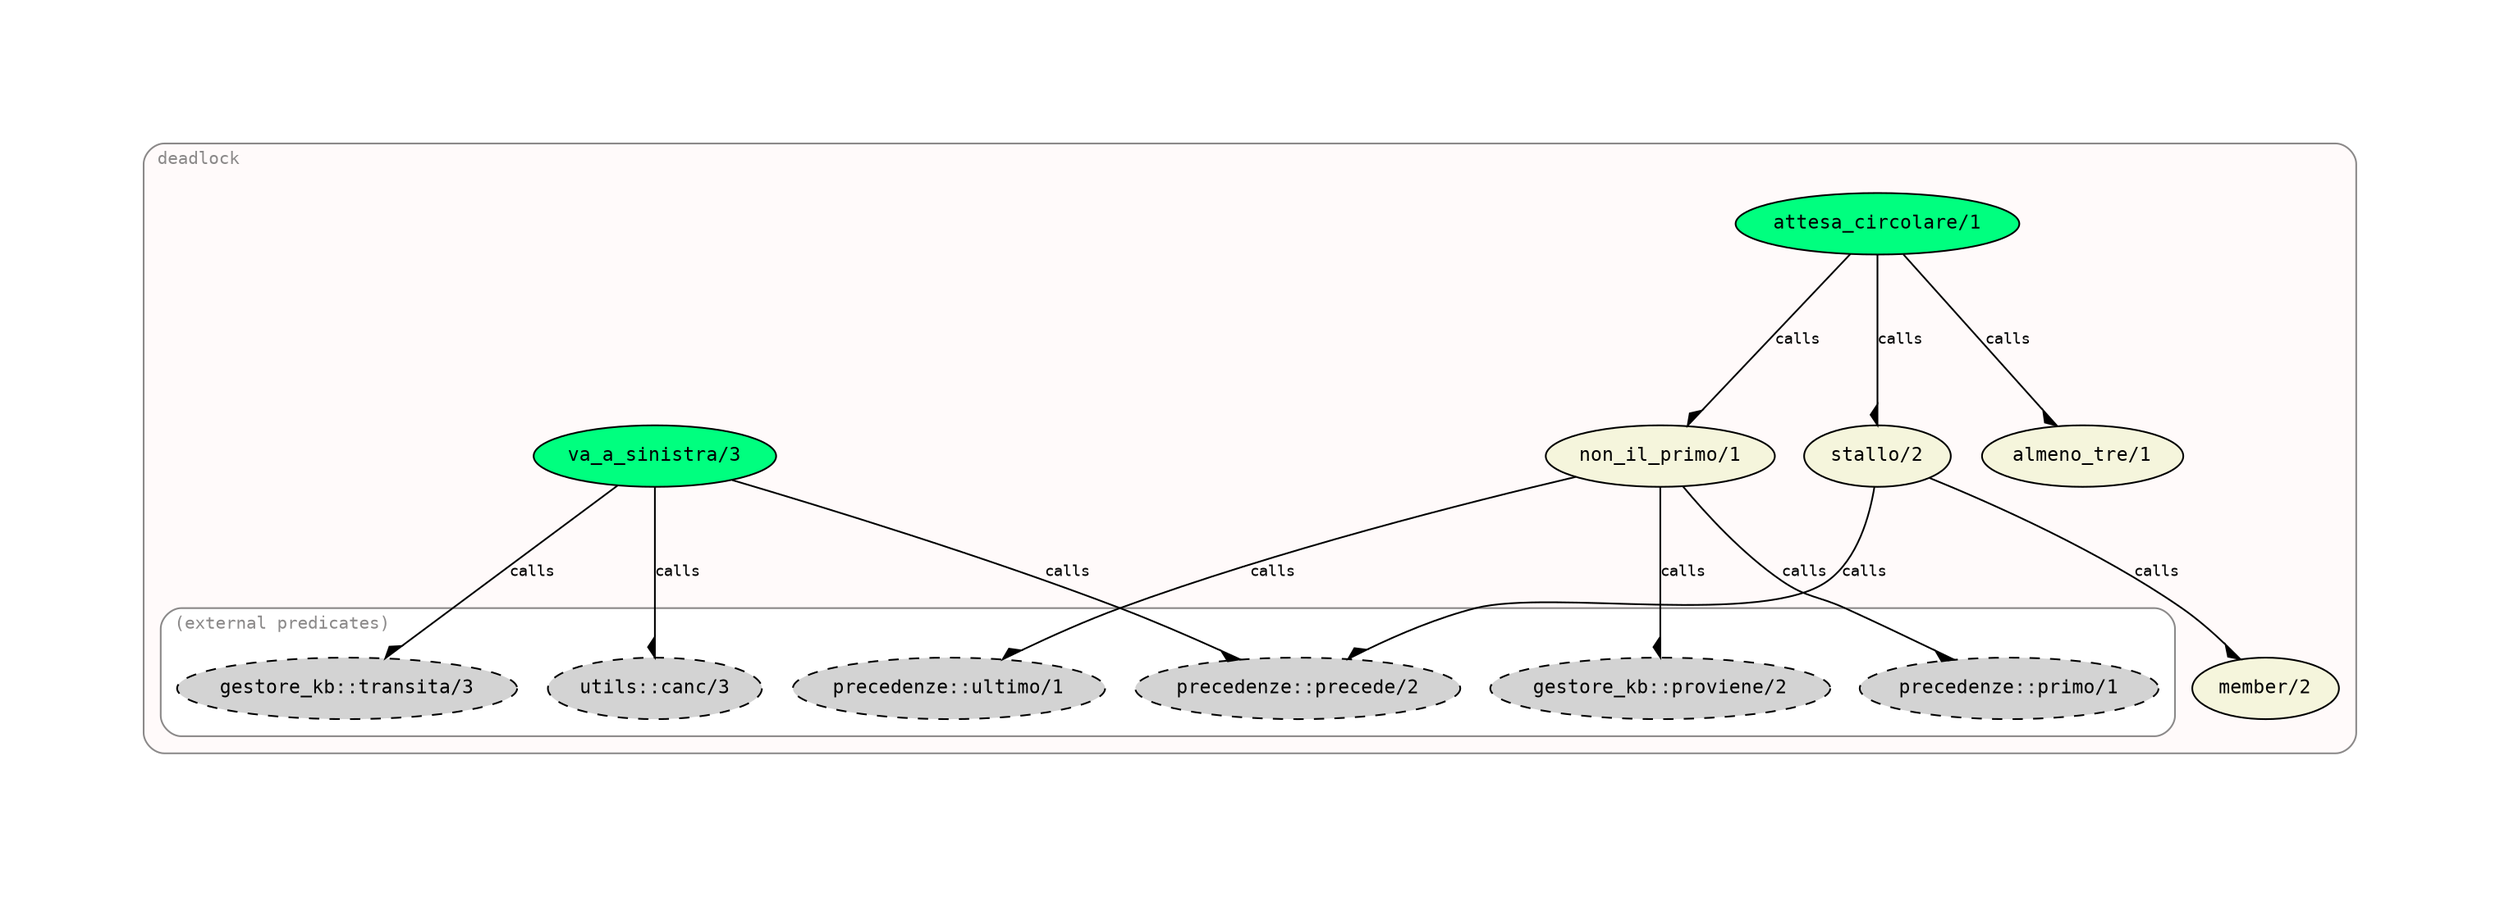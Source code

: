 digraph "deadlock_object" {
rankdir="TB"
ranksep="1.25"
compound="true"
splines="true"
pack="true"
clusterrank="local"
labeljust="l"
margin="1.0"
fontname="Courier"
fontsize="10"
fontcolor="snow4"
pencolor="snow4"
node [shape="ellipse",style="filled",fillcolor="white",fontname="Courier",fontsize="9"]
edge [fontname="Courier",fontsize="9"]

subgraph "cluster_deadlock_object" {
URL=""
tooltip="/home/giuseppe/IA/Progetto/code/prolog/deadlock.lgt"
bgcolor="snow"
style="rounded"
margin="10"
label="deadlock"
"attesa_circolare/1" [shape="ellipse",URL="deadlock_0.html#attesa_circolare/1",tooltip="deadlock_0.html#attesa_circolare/1",style="filled",fillcolor="springgreen",label=<<FONT POINT-SIZE="11"><![CDATA[attesa_circolare/1]]></FONT>>]
"va_a_sinistra/3" [shape="ellipse",URL="deadlock_0.html#va_a_sinistra/3",tooltip="deadlock_0.html#va_a_sinistra/3",style="filled",fillcolor="springgreen",label=<<FONT POINT-SIZE="11"><![CDATA[va_a_sinistra/3]]></FONT>>]
"attesa_circolare/1" [shape="ellipse",URL="deadlock_0.html#attesa_circolare/1",tooltip="deadlock_0.html#attesa_circolare/1",style="filled",fillcolor="springgreen",label=<<FONT POINT-SIZE="11"><![CDATA[attesa_circolare/1]]></FONT>>]
"va_a_sinistra/3" [shape="ellipse",URL="deadlock_0.html#va_a_sinistra/3",tooltip="deadlock_0.html#va_a_sinistra/3",style="filled",fillcolor="springgreen",label=<<FONT POINT-SIZE="11"><![CDATA[va_a_sinistra/3]]></FONT>>]
"non_il_primo/1" [shape="ellipse",style="filled",fillcolor="beige",label=<<FONT POINT-SIZE="11"><![CDATA[non_il_primo/1]]></FONT>>]
"stallo/2" [shape="ellipse",style="filled",fillcolor="beige",label=<<FONT POINT-SIZE="11"><![CDATA[stallo/2]]></FONT>>]
"almeno_tre/1" [shape="ellipse",style="filled",fillcolor="beige",label=<<FONT POINT-SIZE="11"><![CDATA[almeno_tre/1]]></FONT>>]
"member/2" [shape="ellipse",style="filled",fillcolor="beige",label=<<FONT POINT-SIZE="11"><![CDATA[member/2]]></FONT>>]
subgraph "cluster_other" {
URL=""
tooltip="(external predicates)"
bgcolor="white"
style="rounded"
margin="10"
label="(external predicates)"
"gestore_kb::proviene/2" [shape="ellipse",URL="gestore_kb_0.html#proviene/2",tooltip="gestore_kb_0.html#proviene/2",style="filled,dashed",fillcolor="lightgrey",label=<<FONT POINT-SIZE="11"><![CDATA[gestore_kb::proviene/2]]></FONT>>]
"precedenze::primo/1" [shape="ellipse",URL="precedenze_0.html#primo/1",tooltip="precedenze_0.html#primo/1",style="filled,dashed",fillcolor="lightgrey",label=<<FONT POINT-SIZE="11"><![CDATA[precedenze::primo/1]]></FONT>>]
"precedenze::ultimo/1" [shape="ellipse",URL="precedenze_0.html#ultimo/1",tooltip="precedenze_0.html#ultimo/1",style="filled,dashed",fillcolor="lightgrey",label=<<FONT POINT-SIZE="11"><![CDATA[precedenze::ultimo/1]]></FONT>>]
"precedenze::precede/2" [shape="ellipse",URL="precedenze_0.html#precede/2",tooltip="precedenze_0.html#precede/2",style="filled,dashed",fillcolor="lightgrey",label=<<FONT POINT-SIZE="11"><![CDATA[precedenze::precede/2]]></FONT>>]
"gestore_kb::transita/3" [shape="ellipse",URL="gestore_kb_0.html#transita/3",tooltip="gestore_kb_0.html#transita/3",style="filled,dashed",fillcolor="lightgrey",label=<<FONT POINT-SIZE="11"><![CDATA[gestore_kb::transita/3]]></FONT>>]
"utils::canc/3" [shape="ellipse",URL="utils_0.html#canc/3",tooltip="utils_0.html#canc/3",style="filled,dashed",fillcolor="lightgrey",label=<<FONT POINT-SIZE="11"><![CDATA[utils::canc/3]]></FONT>>]
}

"attesa_circolare/1" -> "non_il_primo/1" [arrowhead="rdiamond",tooltip="calls",label=<<![CDATA[calls]]><BR/>>]
"attesa_circolare/1" -> "almeno_tre/1" [arrowhead="rdiamond",tooltip="calls",label=<<![CDATA[calls]]><BR/>>]
"attesa_circolare/1" -> "stallo/2" [arrowhead="rdiamond",tooltip="calls",label=<<![CDATA[calls]]><BR/>>]
"stallo/2" -> "member/2" [arrowhead="rdiamond",tooltip="calls",label=<<![CDATA[calls]]><BR/>>]
"non_il_primo/1" -> "gestore_kb::proviene/2" [arrowhead="rdiamond",tooltip="calls",label=<<![CDATA[calls]]><BR/>>]
"non_il_primo/1" -> "precedenze::primo/1" [arrowhead="rdiamond",tooltip="calls",label=<<![CDATA[calls]]><BR/>>]
"non_il_primo/1" -> "precedenze::ultimo/1" [arrowhead="rdiamond",tooltip="calls",label=<<![CDATA[calls]]><BR/>>]
"stallo/2" -> "precedenze::precede/2" [arrowhead="rdiamond",tooltip="calls",label=<<![CDATA[calls]]><BR/>>]
"va_a_sinistra/3" -> "gestore_kb::transita/3" [arrowhead="rdiamond",tooltip="calls",label=<<![CDATA[calls]]><BR/>>]
"va_a_sinistra/3" -> "precedenze::precede/2" [arrowhead="rdiamond",tooltip="calls",label=<<![CDATA[calls]]><BR/>>]
"va_a_sinistra/3" -> "utils::canc/3" [arrowhead="rdiamond",tooltip="calls",label=<<![CDATA[calls]]><BR/>>]
}

}
